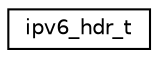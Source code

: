digraph "Graphical Class Hierarchy"
{
 // LATEX_PDF_SIZE
  edge [fontname="Helvetica",fontsize="10",labelfontname="Helvetica",labelfontsize="10"];
  node [fontname="Helvetica",fontsize="10",shape=record];
  rankdir="LR";
  Node0 [label="ipv6_hdr_t",height=0.2,width=0.4,color="black", fillcolor="white", style="filled",URL="$structipv6__hdr__t.html",tooltip="Data type to represent an IPv6 packet header."];
}
